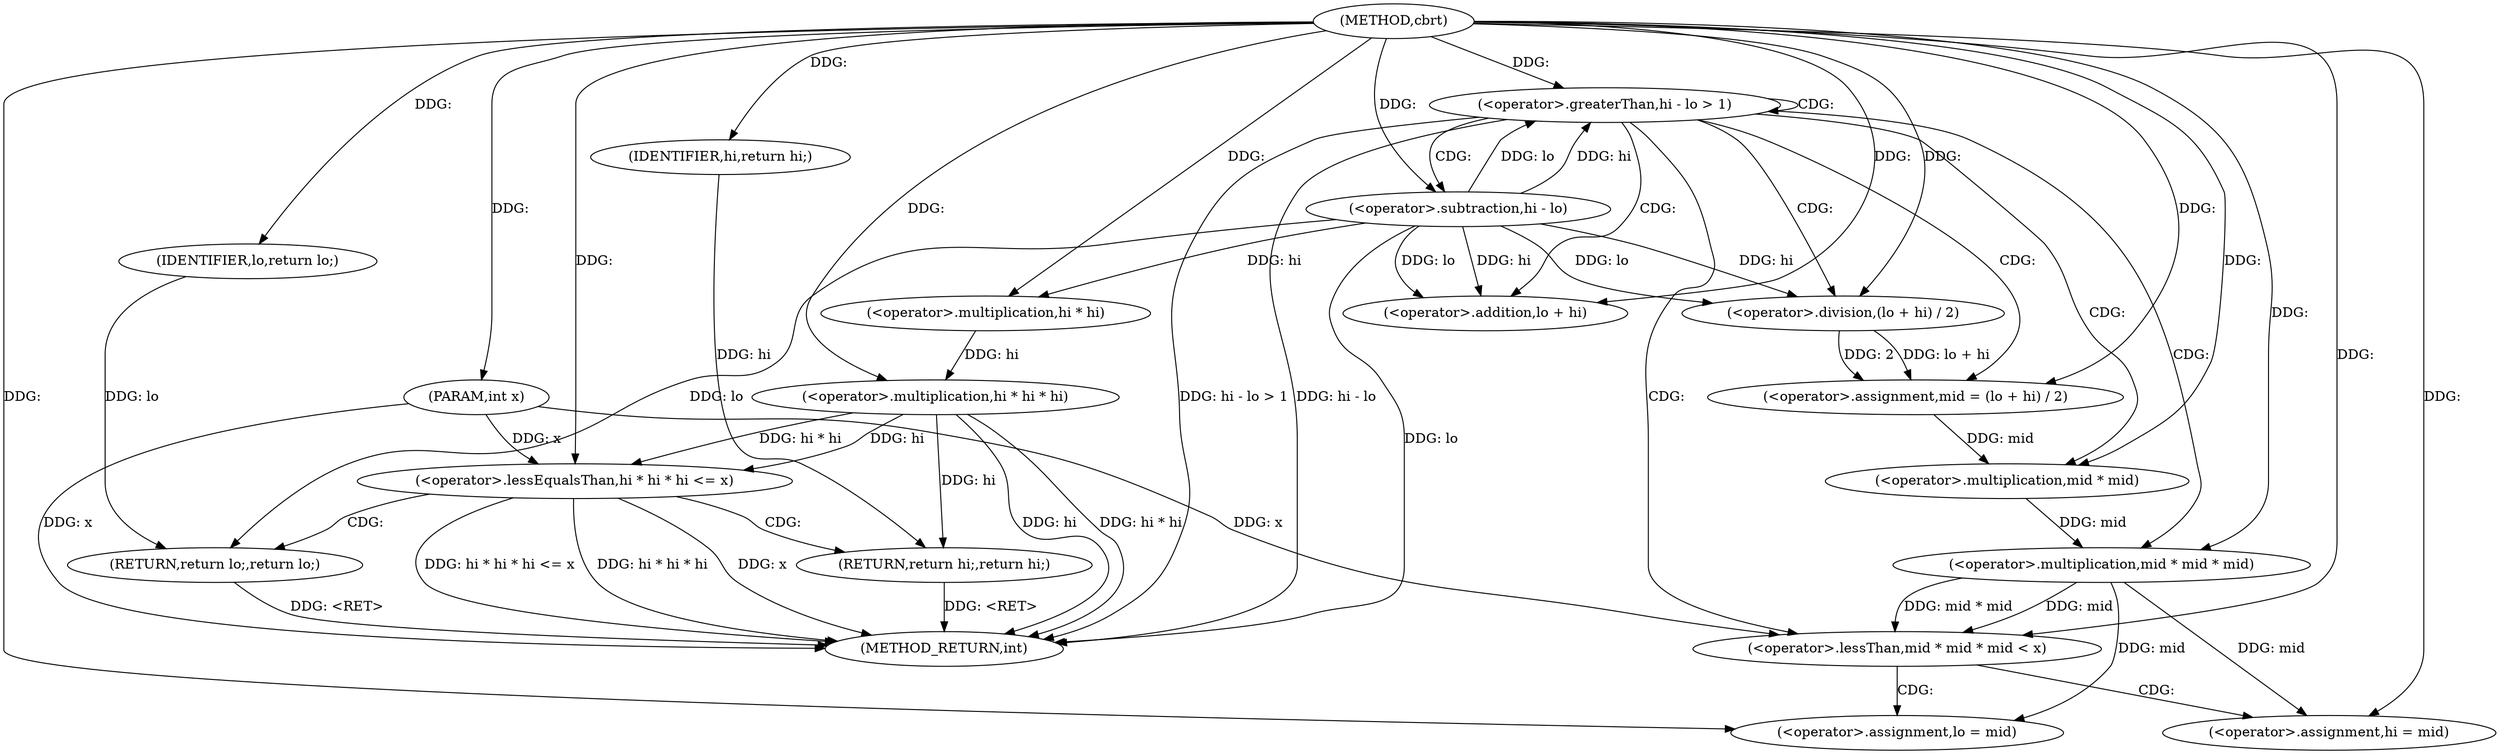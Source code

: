 digraph "cbrt" {  
"1000266" [label = "(METHOD,cbrt)" ]
"1000313" [label = "(METHOD_RETURN,int)" ]
"1000267" [label = "(PARAM,int x)" ]
"1000270" [label = "(<operator>.greaterThan,hi - lo > 1)" ]
"1000301" [label = "(<operator>.lessEqualsThan,hi * hi * hi <= x)" ]
"1000308" [label = "(RETURN,return hi;,return hi;)" ]
"1000277" [label = "(<operator>.assignment,mid = (lo + hi) / 2)" ]
"1000309" [label = "(IDENTIFIER,hi,return hi;)" ]
"1000311" [label = "(RETURN,return lo;,return lo;)" ]
"1000271" [label = "(<operator>.subtraction,hi - lo)" ]
"1000285" [label = "(<operator>.lessThan,mid * mid * mid < x)" ]
"1000302" [label = "(<operator>.multiplication,hi * hi * hi)" ]
"1000312" [label = "(IDENTIFIER,lo,return lo;)" ]
"1000279" [label = "(<operator>.division,(lo + hi) / 2)" ]
"1000293" [label = "(<operator>.assignment,lo = mid)" ]
"1000297" [label = "(<operator>.assignment,hi = mid)" ]
"1000304" [label = "(<operator>.multiplication,hi * hi)" ]
"1000280" [label = "(<operator>.addition,lo + hi)" ]
"1000286" [label = "(<operator>.multiplication,mid * mid * mid)" ]
"1000288" [label = "(<operator>.multiplication,mid * mid)" ]
  "1000308" -> "1000313"  [ label = "DDG: <RET>"] 
  "1000311" -> "1000313"  [ label = "DDG: <RET>"] 
  "1000267" -> "1000313"  [ label = "DDG: x"] 
  "1000271" -> "1000313"  [ label = "DDG: lo"] 
  "1000270" -> "1000313"  [ label = "DDG: hi - lo"] 
  "1000270" -> "1000313"  [ label = "DDG: hi - lo > 1"] 
  "1000302" -> "1000313"  [ label = "DDG: hi"] 
  "1000302" -> "1000313"  [ label = "DDG: hi * hi"] 
  "1000301" -> "1000313"  [ label = "DDG: hi * hi * hi"] 
  "1000301" -> "1000313"  [ label = "DDG: x"] 
  "1000301" -> "1000313"  [ label = "DDG: hi * hi * hi <= x"] 
  "1000266" -> "1000267"  [ label = "DDG: "] 
  "1000309" -> "1000308"  [ label = "DDG: hi"] 
  "1000302" -> "1000308"  [ label = "DDG: hi"] 
  "1000271" -> "1000270"  [ label = "DDG: lo"] 
  "1000271" -> "1000270"  [ label = "DDG: hi"] 
  "1000266" -> "1000270"  [ label = "DDG: "] 
  "1000279" -> "1000277"  [ label = "DDG: 2"] 
  "1000279" -> "1000277"  [ label = "DDG: lo + hi"] 
  "1000302" -> "1000301"  [ label = "DDG: hi"] 
  "1000302" -> "1000301"  [ label = "DDG: hi * hi"] 
  "1000267" -> "1000301"  [ label = "DDG: x"] 
  "1000266" -> "1000301"  [ label = "DDG: "] 
  "1000266" -> "1000309"  [ label = "DDG: "] 
  "1000312" -> "1000311"  [ label = "DDG: lo"] 
  "1000271" -> "1000311"  [ label = "DDG: lo"] 
  "1000266" -> "1000271"  [ label = "DDG: "] 
  "1000266" -> "1000277"  [ label = "DDG: "] 
  "1000304" -> "1000302"  [ label = "DDG: hi"] 
  "1000266" -> "1000302"  [ label = "DDG: "] 
  "1000266" -> "1000312"  [ label = "DDG: "] 
  "1000271" -> "1000279"  [ label = "DDG: hi"] 
  "1000266" -> "1000279"  [ label = "DDG: "] 
  "1000271" -> "1000279"  [ label = "DDG: lo"] 
  "1000286" -> "1000285"  [ label = "DDG: mid"] 
  "1000286" -> "1000285"  [ label = "DDG: mid * mid"] 
  "1000267" -> "1000285"  [ label = "DDG: x"] 
  "1000266" -> "1000285"  [ label = "DDG: "] 
  "1000286" -> "1000293"  [ label = "DDG: mid"] 
  "1000266" -> "1000293"  [ label = "DDG: "] 
  "1000286" -> "1000297"  [ label = "DDG: mid"] 
  "1000266" -> "1000297"  [ label = "DDG: "] 
  "1000271" -> "1000304"  [ label = "DDG: hi"] 
  "1000266" -> "1000304"  [ label = "DDG: "] 
  "1000271" -> "1000280"  [ label = "DDG: lo"] 
  "1000266" -> "1000280"  [ label = "DDG: "] 
  "1000271" -> "1000280"  [ label = "DDG: hi"] 
  "1000288" -> "1000286"  [ label = "DDG: mid"] 
  "1000266" -> "1000286"  [ label = "DDG: "] 
  "1000277" -> "1000288"  [ label = "DDG: mid"] 
  "1000266" -> "1000288"  [ label = "DDG: "] 
  "1000270" -> "1000286"  [ label = "CDG: "] 
  "1000270" -> "1000271"  [ label = "CDG: "] 
  "1000270" -> "1000285"  [ label = "CDG: "] 
  "1000270" -> "1000280"  [ label = "CDG: "] 
  "1000270" -> "1000288"  [ label = "CDG: "] 
  "1000270" -> "1000270"  [ label = "CDG: "] 
  "1000270" -> "1000279"  [ label = "CDG: "] 
  "1000270" -> "1000277"  [ label = "CDG: "] 
  "1000301" -> "1000308"  [ label = "CDG: "] 
  "1000301" -> "1000311"  [ label = "CDG: "] 
  "1000285" -> "1000293"  [ label = "CDG: "] 
  "1000285" -> "1000297"  [ label = "CDG: "] 
}
